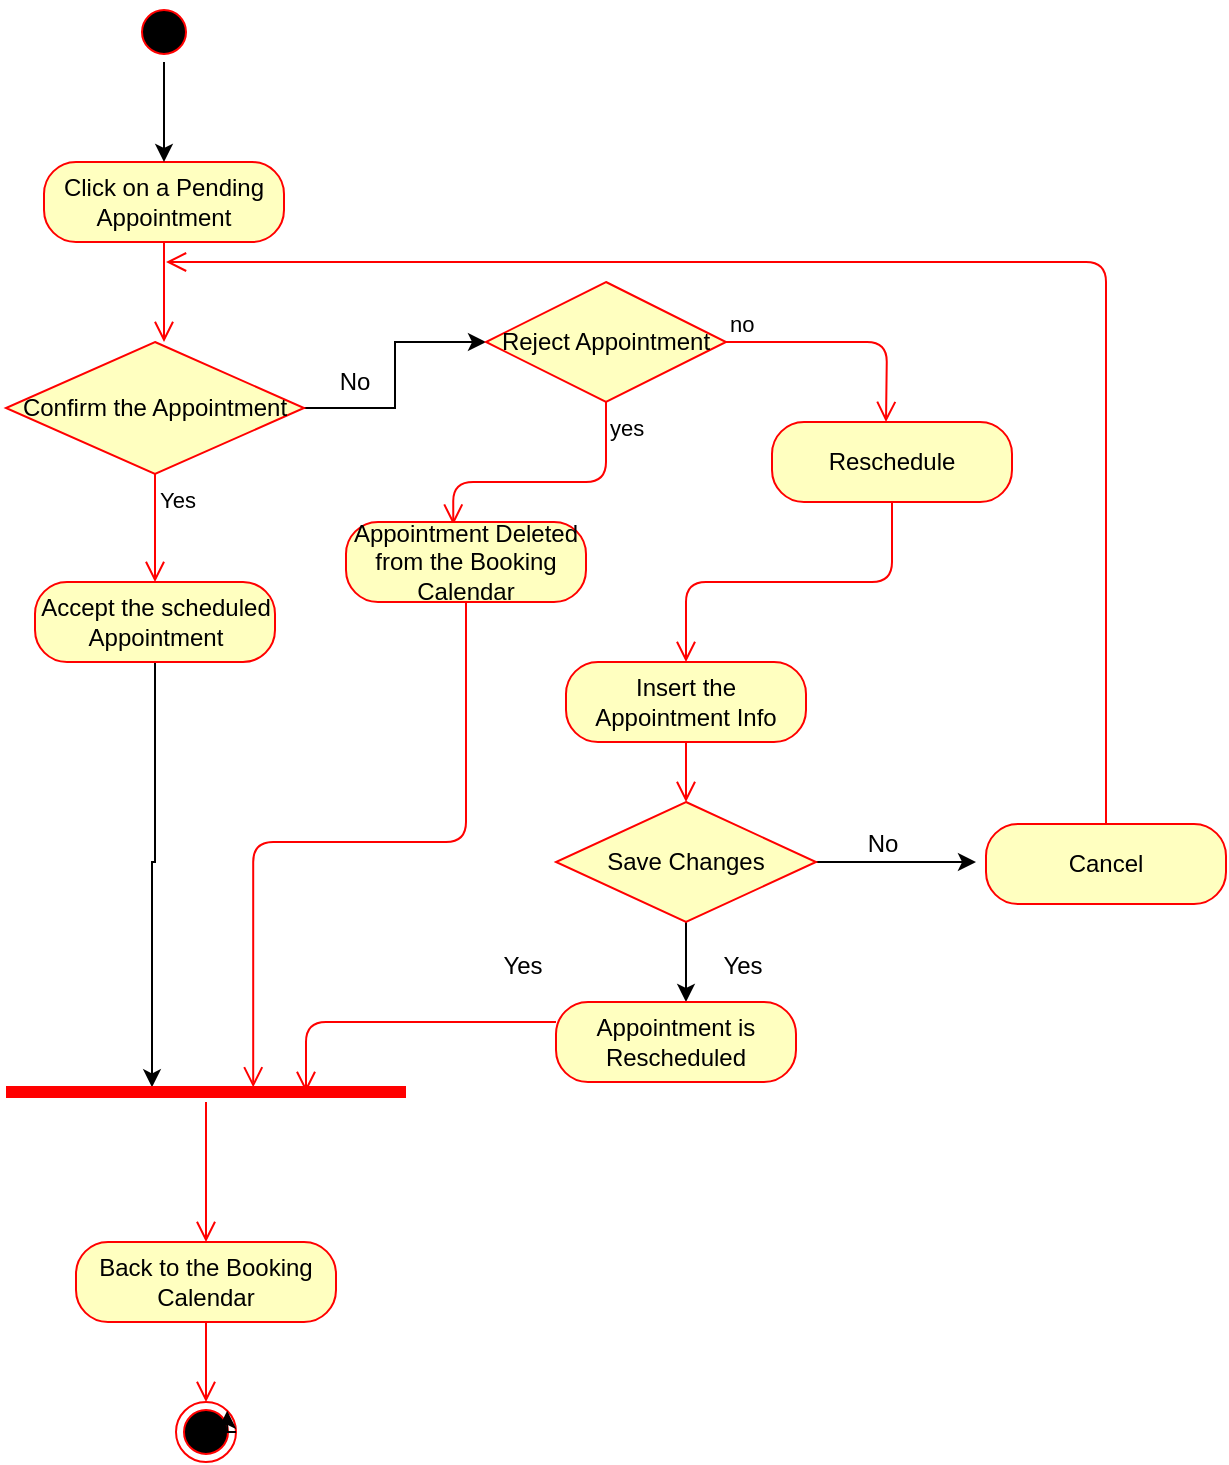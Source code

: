 <mxfile version="13.0.8" type="github">
  <diagram id="Lk74XoYKnYpU-4dZqS-C" name="Page-1">
    <mxGraphModel dx="782" dy="469" grid="1" gridSize="10" guides="1" tooltips="1" connect="1" arrows="1" fold="1" page="1" pageScale="1" pageWidth="827" pageHeight="1169" math="0" shadow="0">
      <root>
        <mxCell id="0" />
        <mxCell id="1" parent="0" />
        <mxCell id="1xcK4z-7fmxsR_L0OcB_-3" style="edgeStyle=orthogonalEdgeStyle;rounded=0;orthogonalLoop=1;jettySize=auto;html=1;exitX=0.5;exitY=1;exitDx=0;exitDy=0;" parent="1" edge="1">
          <mxGeometry relative="1" as="geometry">
            <mxPoint x="410" y="100" as="sourcePoint" />
            <mxPoint x="410" y="100" as="targetPoint" />
          </mxGeometry>
        </mxCell>
        <mxCell id="1xcK4z-7fmxsR_L0OcB_-4" value="Click on a Pending Appointment" style="rounded=1;whiteSpace=wrap;html=1;arcSize=40;fontColor=#000000;fillColor=#ffffc0;strokeColor=#ff0000;" parent="1" vertex="1">
          <mxGeometry x="339" y="80" width="120" height="40" as="geometry" />
        </mxCell>
        <mxCell id="1xcK4z-7fmxsR_L0OcB_-5" value="" style="edgeStyle=orthogonalEdgeStyle;html=1;verticalAlign=bottom;endArrow=open;endSize=8;strokeColor=#ff0000;entryX=0.5;entryY=0;entryDx=0;entryDy=0;" parent="1" source="1xcK4z-7fmxsR_L0OcB_-4" edge="1">
          <mxGeometry relative="1" as="geometry">
            <mxPoint x="399" y="170" as="targetPoint" />
            <Array as="points" />
          </mxGeometry>
        </mxCell>
        <mxCell id="1xcK4z-7fmxsR_L0OcB_-12" value="" style="edgeStyle=orthogonalEdgeStyle;rounded=0;orthogonalLoop=1;jettySize=auto;html=1;entryX=0.5;entryY=0;entryDx=0;entryDy=0;" parent="1" source="1xcK4z-7fmxsR_L0OcB_-6" target="1xcK4z-7fmxsR_L0OcB_-4" edge="1">
          <mxGeometry relative="1" as="geometry">
            <mxPoint x="399" y="90" as="targetPoint" />
          </mxGeometry>
        </mxCell>
        <mxCell id="1xcK4z-7fmxsR_L0OcB_-6" value="" style="ellipse;html=1;shape=startState;fillColor=#000000;strokeColor=#ff0000;" parent="1" vertex="1">
          <mxGeometry x="384" width="30" height="30" as="geometry" />
        </mxCell>
        <mxCell id="RRGvB8VW4mvUHMfBtY_i-10" value="" style="edgeStyle=orthogonalEdgeStyle;rounded=0;orthogonalLoop=1;jettySize=auto;html=1;" parent="1" source="1xcK4z-7fmxsR_L0OcB_-39" target="bRZfs8WozpuxWaC240LR-1" edge="1">
          <mxGeometry relative="1" as="geometry">
            <mxPoint x="650" y="340" as="targetPoint" />
          </mxGeometry>
        </mxCell>
        <mxCell id="1xcK4z-7fmxsR_L0OcB_-39" value="Confirm the Appointment" style="rhombus;whiteSpace=wrap;html=1;fillColor=#ffffc0;strokeColor=#ff0000;" parent="1" vertex="1">
          <mxGeometry x="320" y="170" width="149" height="66" as="geometry" />
        </mxCell>
        <mxCell id="1xcK4z-7fmxsR_L0OcB_-41" value="Yes" style="edgeStyle=orthogonalEdgeStyle;html=1;align=left;verticalAlign=top;endArrow=open;endSize=8;strokeColor=#ff0000;entryX=0.5;entryY=0;entryDx=0;entryDy=0;" parent="1" source="1xcK4z-7fmxsR_L0OcB_-39" target="1xcK4z-7fmxsR_L0OcB_-46" edge="1">
          <mxGeometry x="-1" relative="1" as="geometry">
            <mxPoint x="400" y="380" as="targetPoint" />
          </mxGeometry>
        </mxCell>
        <mxCell id="1xcK4z-7fmxsR_L0OcB_-42" value="Reschedule" style="rounded=1;whiteSpace=wrap;html=1;arcSize=40;fontColor=#000000;fillColor=#ffffc0;strokeColor=#ff0000;" parent="1" vertex="1">
          <mxGeometry x="703" y="210" width="120" height="40" as="geometry" />
        </mxCell>
        <mxCell id="RRGvB8VW4mvUHMfBtY_i-18" value="" style="edgeStyle=orthogonalEdgeStyle;rounded=0;orthogonalLoop=1;jettySize=auto;html=1;entryX=0.365;entryY=0.267;entryDx=0;entryDy=0;entryPerimeter=0;" parent="1" source="1xcK4z-7fmxsR_L0OcB_-46" target="1xcK4z-7fmxsR_L0OcB_-48" edge="1">
          <mxGeometry relative="1" as="geometry">
            <mxPoint x="395" y="530" as="targetPoint" />
            <Array as="points">
              <mxPoint x="395" y="430" />
              <mxPoint x="393" y="430" />
            </Array>
          </mxGeometry>
        </mxCell>
        <mxCell id="1xcK4z-7fmxsR_L0OcB_-46" value="Accept the scheduled Appointment" style="rounded=1;whiteSpace=wrap;html=1;arcSize=40;fontColor=#000000;fillColor=#ffffc0;strokeColor=#ff0000;" parent="1" vertex="1">
          <mxGeometry x="334.5" y="290" width="120" height="40" as="geometry" />
        </mxCell>
        <mxCell id="1xcK4z-7fmxsR_L0OcB_-51" value="" style="edgeStyle=orthogonalEdgeStyle;html=1;verticalAlign=bottom;endArrow=open;endSize=8;strokeColor=#ff0000;" parent="1" source="1xcK4z-7fmxsR_L0OcB_-50" target="1xcK4z-7fmxsR_L0OcB_-53" edge="1">
          <mxGeometry relative="1" as="geometry">
            <mxPoint x="630" y="730" as="targetPoint" />
          </mxGeometry>
        </mxCell>
        <mxCell id="1xcK4z-7fmxsR_L0OcB_-50" value="Back to the Booking Calendar" style="rounded=1;whiteSpace=wrap;html=1;arcSize=40;fontColor=#000000;fillColor=#ffffc0;strokeColor=#ff0000;" parent="1" vertex="1">
          <mxGeometry x="355" y="620" width="130" height="40" as="geometry" />
        </mxCell>
        <mxCell id="1xcK4z-7fmxsR_L0OcB_-52" value="" style="edgeStyle=orthogonalEdgeStyle;html=1;verticalAlign=bottom;endArrow=open;endSize=8;strokeColor=#ff0000;" parent="1" source="1xcK4z-7fmxsR_L0OcB_-48" target="1xcK4z-7fmxsR_L0OcB_-50" edge="1">
          <mxGeometry relative="1" as="geometry">
            <mxPoint x="630" y="665" as="targetPoint" />
            <mxPoint x="630" y="595" as="sourcePoint" />
          </mxGeometry>
        </mxCell>
        <mxCell id="1xcK4z-7fmxsR_L0OcB_-53" value="" style="ellipse;html=1;shape=endState;fillColor=#000000;strokeColor=#ff0000;" parent="1" vertex="1">
          <mxGeometry x="405" y="700" width="30" height="30" as="geometry" />
        </mxCell>
        <mxCell id="1xcK4z-7fmxsR_L0OcB_-48" value="" style="shape=line;html=1;strokeWidth=6;strokeColor=#ff0000;" parent="1" vertex="1">
          <mxGeometry x="320" y="540" width="200" height="10" as="geometry" />
        </mxCell>
        <mxCell id="9wQjwLWXGUns_v5oUAE9-1" value="" style="edgeStyle=orthogonalEdgeStyle;html=1;verticalAlign=bottom;endArrow=open;endSize=8;strokeColor=#ff0000;entryX=0.5;entryY=0;entryDx=0;entryDy=0;" parent="1" source="1xcK4z-7fmxsR_L0OcB_-42" target="XzFYtpa7LjvcY1_RKWXd-4" edge="1">
          <mxGeometry relative="1" as="geometry">
            <mxPoint x="620" y="330" as="targetPoint" />
            <Array as="points" />
            <mxPoint x="670" y="490" as="sourcePoint" />
          </mxGeometry>
        </mxCell>
        <mxCell id="9wQjwLWXGUns_v5oUAE9-2" style="edgeStyle=orthogonalEdgeStyle;rounded=0;orthogonalLoop=1;jettySize=auto;html=1;exitX=1;exitY=0.5;exitDx=0;exitDy=0;entryX=1;entryY=0;entryDx=0;entryDy=0;" parent="1" source="1xcK4z-7fmxsR_L0OcB_-53" target="1xcK4z-7fmxsR_L0OcB_-53" edge="1">
          <mxGeometry relative="1" as="geometry" />
        </mxCell>
        <mxCell id="RRGvB8VW4mvUHMfBtY_i-12" value="No" style="text;html=1;align=center;verticalAlign=middle;resizable=0;points=[];autosize=1;" parent="1" vertex="1">
          <mxGeometry x="479" y="180" width="30" height="20" as="geometry" />
        </mxCell>
        <mxCell id="XzFYtpa7LjvcY1_RKWXd-4" value="Insert the Appointment Info" style="rounded=1;whiteSpace=wrap;html=1;arcSize=40;fontColor=#000000;fillColor=#ffffc0;strokeColor=#ff0000;" parent="1" vertex="1">
          <mxGeometry x="600" y="330" width="120" height="40" as="geometry" />
        </mxCell>
        <mxCell id="XzFYtpa7LjvcY1_RKWXd-5" value="" style="edgeStyle=orthogonalEdgeStyle;html=1;verticalAlign=bottom;endArrow=open;endSize=8;strokeColor=#ff0000;" parent="1" source="XzFYtpa7LjvcY1_RKWXd-4" target="XzFYtpa7LjvcY1_RKWXd-6" edge="1">
          <mxGeometry relative="1" as="geometry">
            <mxPoint x="660" y="410" as="targetPoint" />
          </mxGeometry>
        </mxCell>
        <mxCell id="XzFYtpa7LjvcY1_RKWXd-10" value="" style="edgeStyle=orthogonalEdgeStyle;rounded=0;orthogonalLoop=1;jettySize=auto;html=1;" parent="1" source="XzFYtpa7LjvcY1_RKWXd-6" edge="1">
          <mxGeometry relative="1" as="geometry">
            <mxPoint x="805" y="430" as="targetPoint" />
          </mxGeometry>
        </mxCell>
        <mxCell id="XzFYtpa7LjvcY1_RKWXd-13" value="" style="edgeStyle=orthogonalEdgeStyle;rounded=0;orthogonalLoop=1;jettySize=auto;html=1;" parent="1" source="XzFYtpa7LjvcY1_RKWXd-6" edge="1">
          <mxGeometry relative="1" as="geometry">
            <mxPoint x="660" y="500" as="targetPoint" />
            <Array as="points">
              <mxPoint x="660" y="500" />
              <mxPoint x="660" y="500" />
            </Array>
          </mxGeometry>
        </mxCell>
        <mxCell id="XzFYtpa7LjvcY1_RKWXd-6" value="Save Changes" style="rhombus;whiteSpace=wrap;html=1;fillColor=#ffffc0;strokeColor=#ff0000;" parent="1" vertex="1">
          <mxGeometry x="595" y="400" width="130" height="60" as="geometry" />
        </mxCell>
        <mxCell id="XzFYtpa7LjvcY1_RKWXd-11" value="No" style="text;html=1;align=center;verticalAlign=middle;resizable=0;points=[];autosize=1;" parent="1" vertex="1">
          <mxGeometry x="743" y="411" width="30" height="20" as="geometry" />
        </mxCell>
        <mxCell id="XzFYtpa7LjvcY1_RKWXd-15" value="Yes" style="text;html=1;align=center;verticalAlign=middle;resizable=0;points=[];autosize=1;" parent="1" vertex="1">
          <mxGeometry x="673" y="472" width="30" height="20" as="geometry" />
        </mxCell>
        <mxCell id="XzFYtpa7LjvcY1_RKWXd-21" value="Yes" style="text;html=1;align=center;verticalAlign=middle;resizable=0;points=[];autosize=1;" parent="1" vertex="1">
          <mxGeometry x="563" y="472" width="30" height="20" as="geometry" />
        </mxCell>
        <mxCell id="XzFYtpa7LjvcY1_RKWXd-19" value="Cancel" style="rounded=1;whiteSpace=wrap;html=1;arcSize=40;fontColor=#000000;fillColor=#ffffc0;strokeColor=#ff0000;" parent="1" vertex="1">
          <mxGeometry x="810" y="411" width="120" height="40" as="geometry" />
        </mxCell>
        <mxCell id="XzFYtpa7LjvcY1_RKWXd-20" value="" style="edgeStyle=orthogonalEdgeStyle;html=1;verticalAlign=bottom;endArrow=open;endSize=8;strokeColor=#ff0000;" parent="1" source="XzFYtpa7LjvcY1_RKWXd-19" edge="1">
          <mxGeometry relative="1" as="geometry">
            <mxPoint x="400" y="130" as="targetPoint" />
            <Array as="points">
              <mxPoint x="870" y="130" />
            </Array>
          </mxGeometry>
        </mxCell>
        <mxCell id="XzFYtpa7LjvcY1_RKWXd-24" value="Appointment is Rescheduled" style="rounded=1;whiteSpace=wrap;html=1;arcSize=40;fontColor=#000000;fillColor=#ffffc0;strokeColor=#ff0000;" parent="1" vertex="1">
          <mxGeometry x="595" y="500" width="120" height="40" as="geometry" />
        </mxCell>
        <mxCell id="XzFYtpa7LjvcY1_RKWXd-25" value="" style="edgeStyle=orthogonalEdgeStyle;html=1;verticalAlign=bottom;endArrow=open;endSize=8;strokeColor=#ff0000;entryX=0.75;entryY=0.5;entryDx=0;entryDy=0;entryPerimeter=0;" parent="1" source="XzFYtpa7LjvcY1_RKWXd-24" target="1xcK4z-7fmxsR_L0OcB_-48" edge="1">
          <mxGeometry relative="1" as="geometry">
            <mxPoint x="480" y="510" as="targetPoint" />
            <Array as="points">
              <mxPoint x="470" y="510" />
            </Array>
          </mxGeometry>
        </mxCell>
        <mxCell id="bRZfs8WozpuxWaC240LR-1" value="Reject Appointment" style="rhombus;whiteSpace=wrap;html=1;fillColor=#ffffc0;strokeColor=#ff0000;" parent="1" vertex="1">
          <mxGeometry x="560" y="140" width="120" height="60" as="geometry" />
        </mxCell>
        <mxCell id="bRZfs8WozpuxWaC240LR-2" value="no" style="edgeStyle=orthogonalEdgeStyle;html=1;align=left;verticalAlign=bottom;endArrow=open;endSize=8;strokeColor=#ff0000;" parent="1" source="bRZfs8WozpuxWaC240LR-1" edge="1">
          <mxGeometry x="-1" relative="1" as="geometry">
            <mxPoint x="760" y="210" as="targetPoint" />
          </mxGeometry>
        </mxCell>
        <mxCell id="bRZfs8WozpuxWaC240LR-3" value="yes" style="edgeStyle=orthogonalEdgeStyle;html=1;align=left;verticalAlign=top;endArrow=open;endSize=8;strokeColor=#ff0000;entryX=0.447;entryY=0.033;entryDx=0;entryDy=0;entryPerimeter=0;" parent="1" source="bRZfs8WozpuxWaC240LR-1" target="bRZfs8WozpuxWaC240LR-4" edge="1">
          <mxGeometry x="-1" relative="1" as="geometry">
            <mxPoint x="540" y="240" as="targetPoint" />
            <Array as="points">
              <mxPoint x="620" y="240" />
              <mxPoint x="544" y="240" />
            </Array>
          </mxGeometry>
        </mxCell>
        <mxCell id="bRZfs8WozpuxWaC240LR-4" value="Appointment Deleted from the Booking Calendar" style="rounded=1;whiteSpace=wrap;html=1;arcSize=40;fontColor=#000000;fillColor=#ffffc0;strokeColor=#ff0000;" parent="1" vertex="1">
          <mxGeometry x="490" y="260" width="120" height="40" as="geometry" />
        </mxCell>
        <mxCell id="bRZfs8WozpuxWaC240LR-5" value="" style="edgeStyle=orthogonalEdgeStyle;html=1;verticalAlign=bottom;endArrow=open;endSize=8;strokeColor=#ff0000;entryX=0.618;entryY=0.267;entryDx=0;entryDy=0;entryPerimeter=0;" parent="1" source="bRZfs8WozpuxWaC240LR-4" target="1xcK4z-7fmxsR_L0OcB_-48" edge="1">
          <mxGeometry relative="1" as="geometry">
            <mxPoint x="550" y="370" as="targetPoint" />
          </mxGeometry>
        </mxCell>
      </root>
    </mxGraphModel>
  </diagram>
</mxfile>
